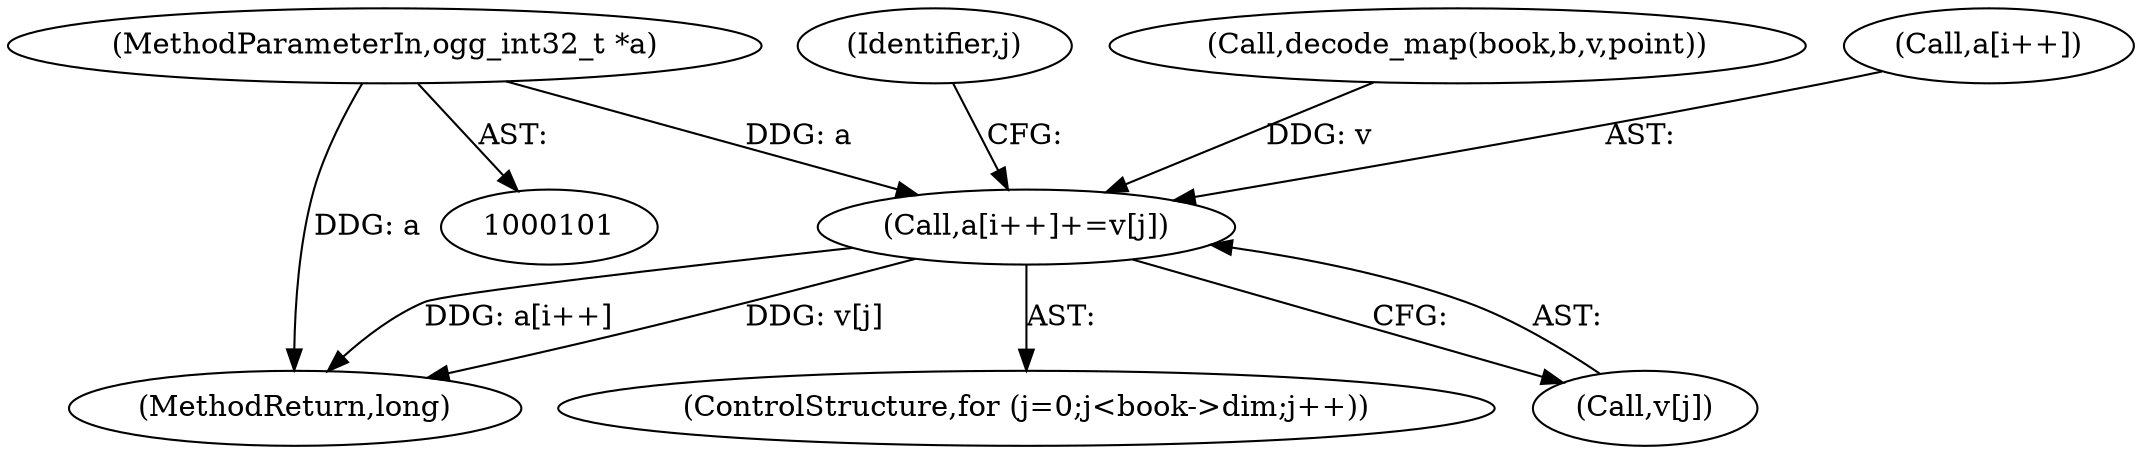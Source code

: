 digraph "1_Android_eeb4e45d5683f88488c083ecf142dc89bc3f0b47_4@pointer" {
"1000103" [label="(MethodParameterIn,ogg_int32_t *a)"];
"1000157" [label="(Call,a[i++]+=v[j])"];
"1000156" [label="(Identifier,j)"];
"1000103" [label="(MethodParameterIn,ogg_int32_t *a)"];
"1000138" [label="(Call,decode_map(book,b,v,point))"];
"1000157" [label="(Call,a[i++]+=v[j])"];
"1000167" [label="(MethodReturn,long)"];
"1000158" [label="(Call,a[i++])"];
"1000146" [label="(ControlStructure,for (j=0;j<book->dim;j++))"];
"1000162" [label="(Call,v[j])"];
"1000103" -> "1000101"  [label="AST: "];
"1000103" -> "1000167"  [label="DDG: a"];
"1000103" -> "1000157"  [label="DDG: a"];
"1000157" -> "1000146"  [label="AST: "];
"1000157" -> "1000162"  [label="CFG: "];
"1000158" -> "1000157"  [label="AST: "];
"1000162" -> "1000157"  [label="AST: "];
"1000156" -> "1000157"  [label="CFG: "];
"1000157" -> "1000167"  [label="DDG: v[j]"];
"1000157" -> "1000167"  [label="DDG: a[i++]"];
"1000138" -> "1000157"  [label="DDG: v"];
}
